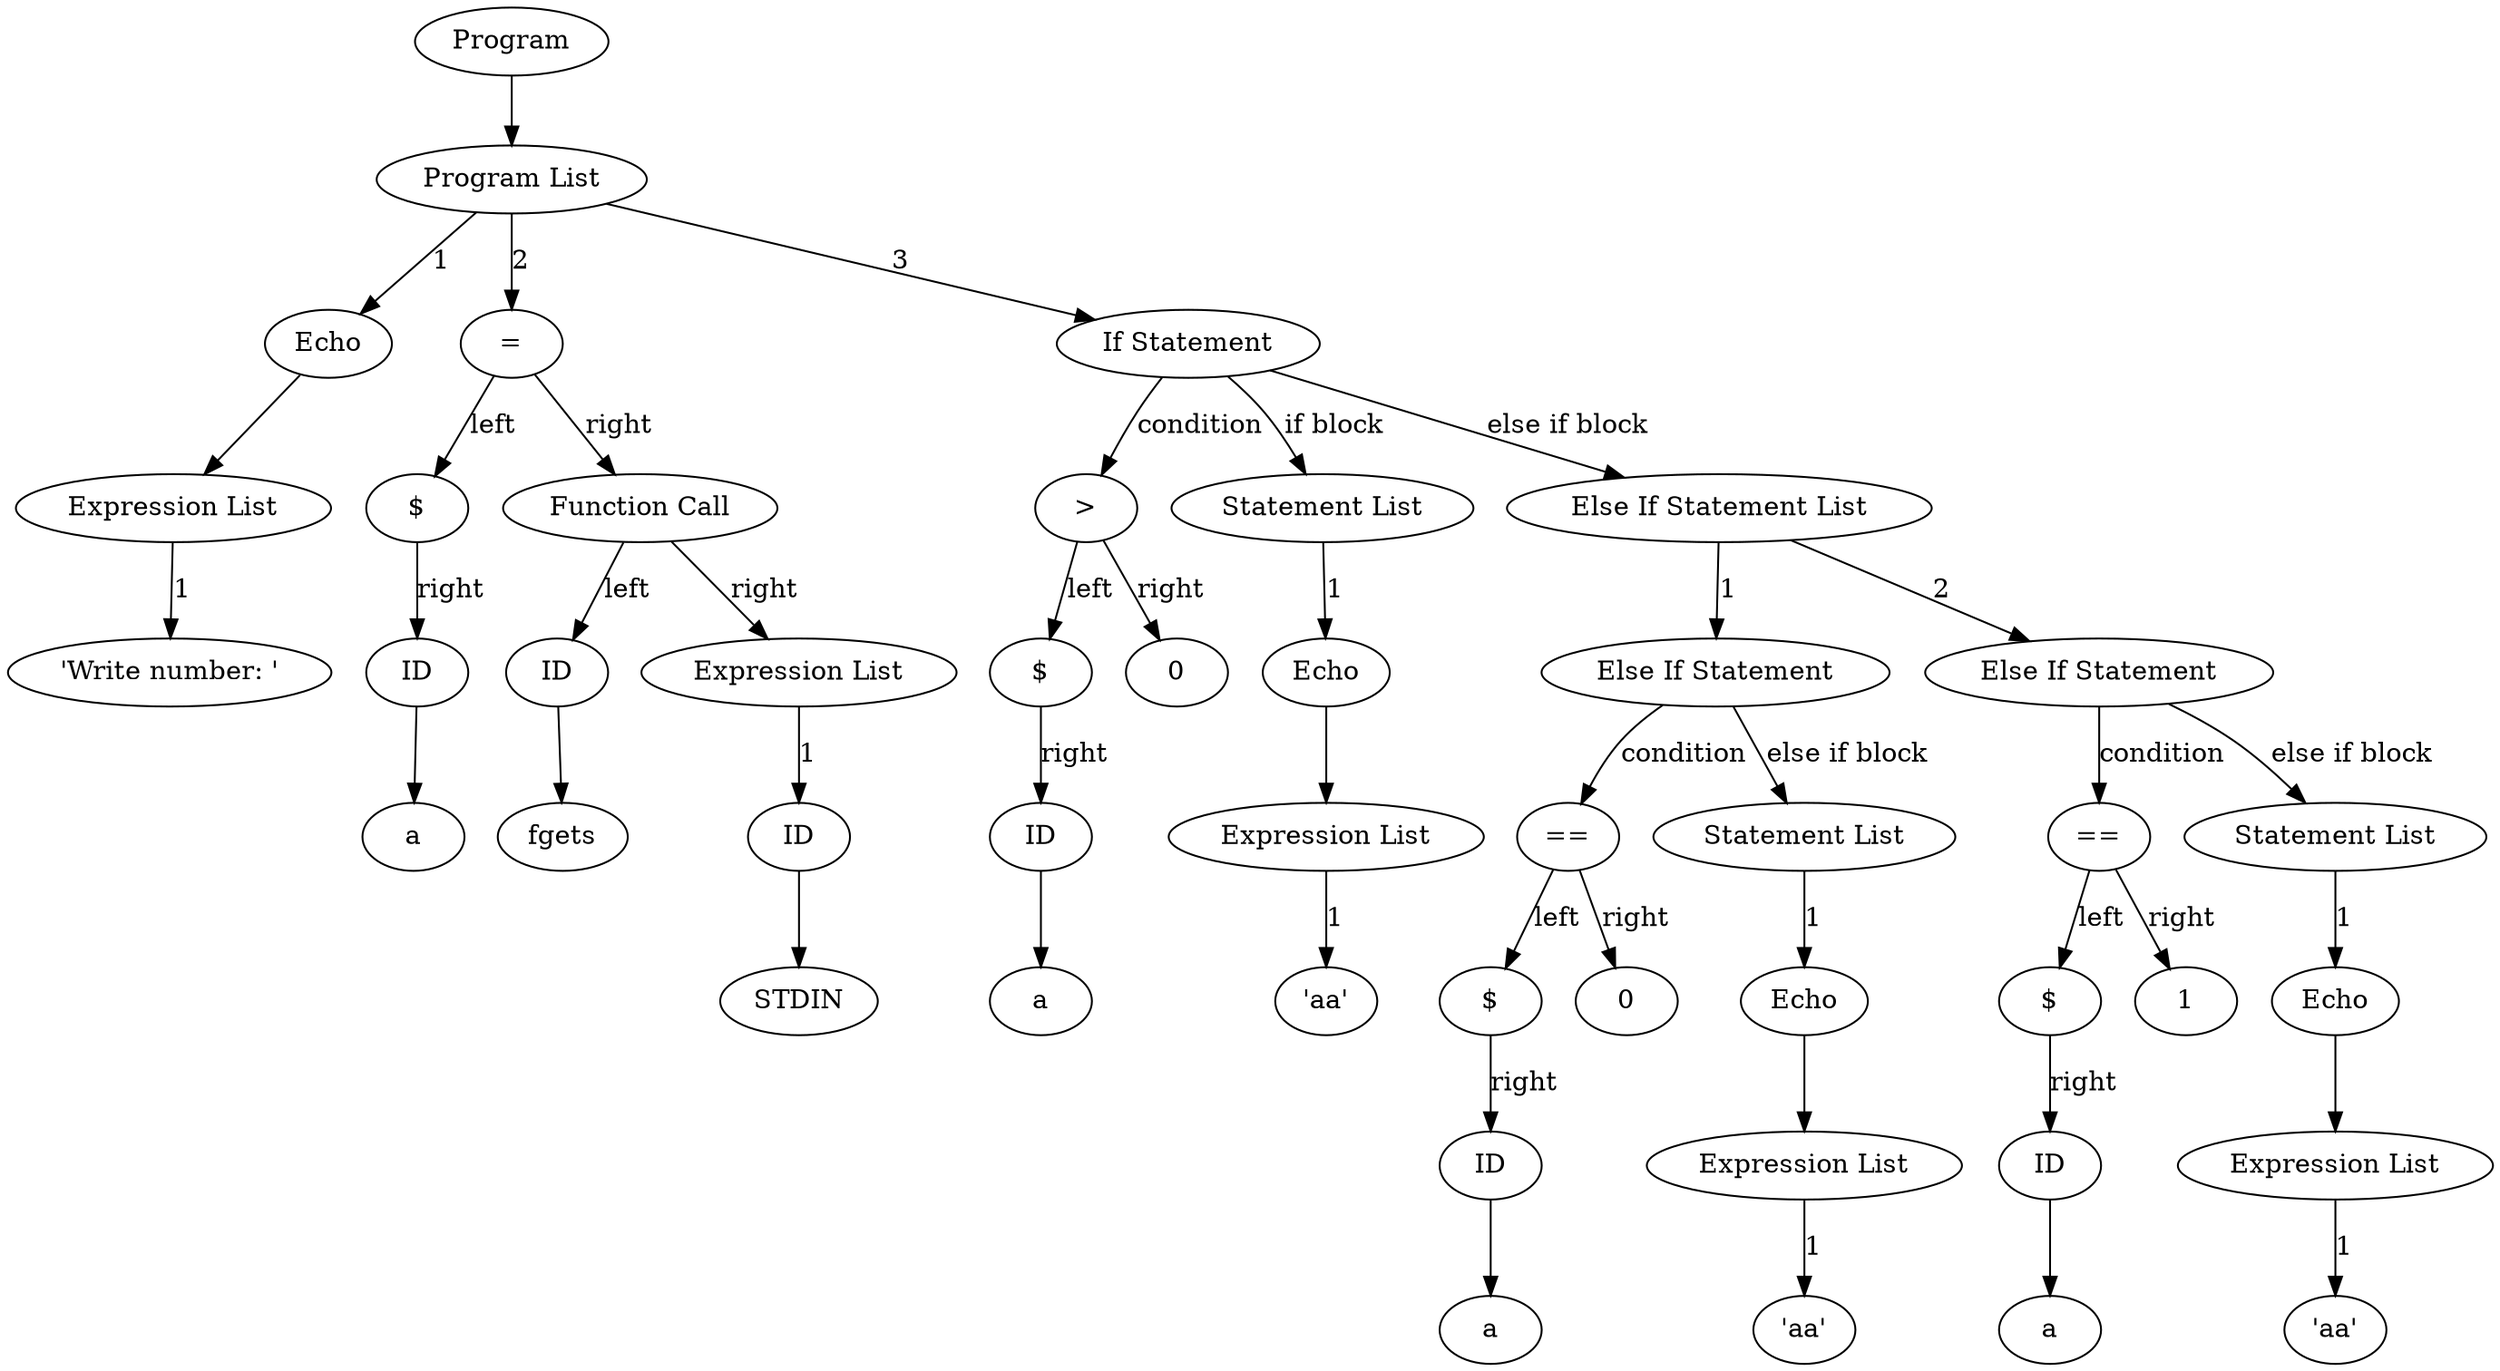 digraph G {
node46 [label="Program"];
node47 [label="Program List"];
node46->node47 [label=""];
node47->node48 [label="1"];
node48 [label="Echo"];
node49 [label="Expression List"];
node48->node49 [label=""];
node49->node50 [label="1"];
node50 [label="'Write number: '"];
node47->node51 [label="2"];
node51 [label="="];
node51->node52 [label="left"];
node52 [label="$"];
node52->node53 [label="right"];
node53 [label="ID"];
node53->node54 [label=""];
node54 [label="a"];
node51->node55 [label="right"];
node55 [label="Function Call"];
node55->node56 [label="left"];
node56 [label="ID"];
node56->node57 [label=""];
node57 [label="fgets"];
node58 [label="Expression List"];
node55->node58 [label="right"];
node58->node59 [label="1"];
node59 [label="ID"];
node59->node60 [label=""];
node60 [label="STDIN"];
node61 [label="If Statement"];
node47->node61 [label="3"];
node61->node62 [label="condition"];
node62 [label=">"];
node62->node63 [label="left"];
node63 [label="$"];
node63->node64 [label="right"];
node64 [label="ID"];
node64->node65 [label=""];
node65 [label="a"];
node62->node66 [label="right"];
node66 [label="0"];
node67 [label="Statement List"];
node61->node67 [label="if block"];
node67->node68 [label="1"];
node68 [label="Echo"];
node69 [label="Expression List"];
node68->node69 [label=""];
node69->node70 [label="1"];
node70 [label="'aa'"];
node71 [label="Else If Statement List"];
node61->node71 [label="else if block"];
node72 [label="Else If Statement"];
node71->node72 [label="1"];
node72->node73 [label="condition"];
node73 [label="=="];
node73->node74 [label="left"];
node74 [label="$"];
node74->node75 [label="right"];
node75 [label="ID"];
node75->node76 [label=""];
node76 [label="a"];
node73->node77 [label="right"];
node77 [label="0"];
node78 [label="Statement List"];
node72->node78 [label="else if block"];
node78->node79 [label="1"];
node79 [label="Echo"];
node80 [label="Expression List"];
node79->node80 [label=""];
node80->node81 [label="1"];
node81 [label="'aa'"];
node82 [label="Else If Statement"];
node71->node82 [label="2"];
node82->node83 [label="condition"];
node83 [label="=="];
node83->node84 [label="left"];
node84 [label="$"];
node84->node85 [label="right"];
node85 [label="ID"];
node85->node86 [label=""];
node86 [label="a"];
node83->node87 [label="right"];
node87 [label="1"];
node88 [label="Statement List"];
node82->node88 [label="else if block"];
node88->node89 [label="1"];
node89 [label="Echo"];
node90 [label="Expression List"];
node89->node90 [label=""];
node90->node91 [label="1"];
node91 [label="'aa'"];
}